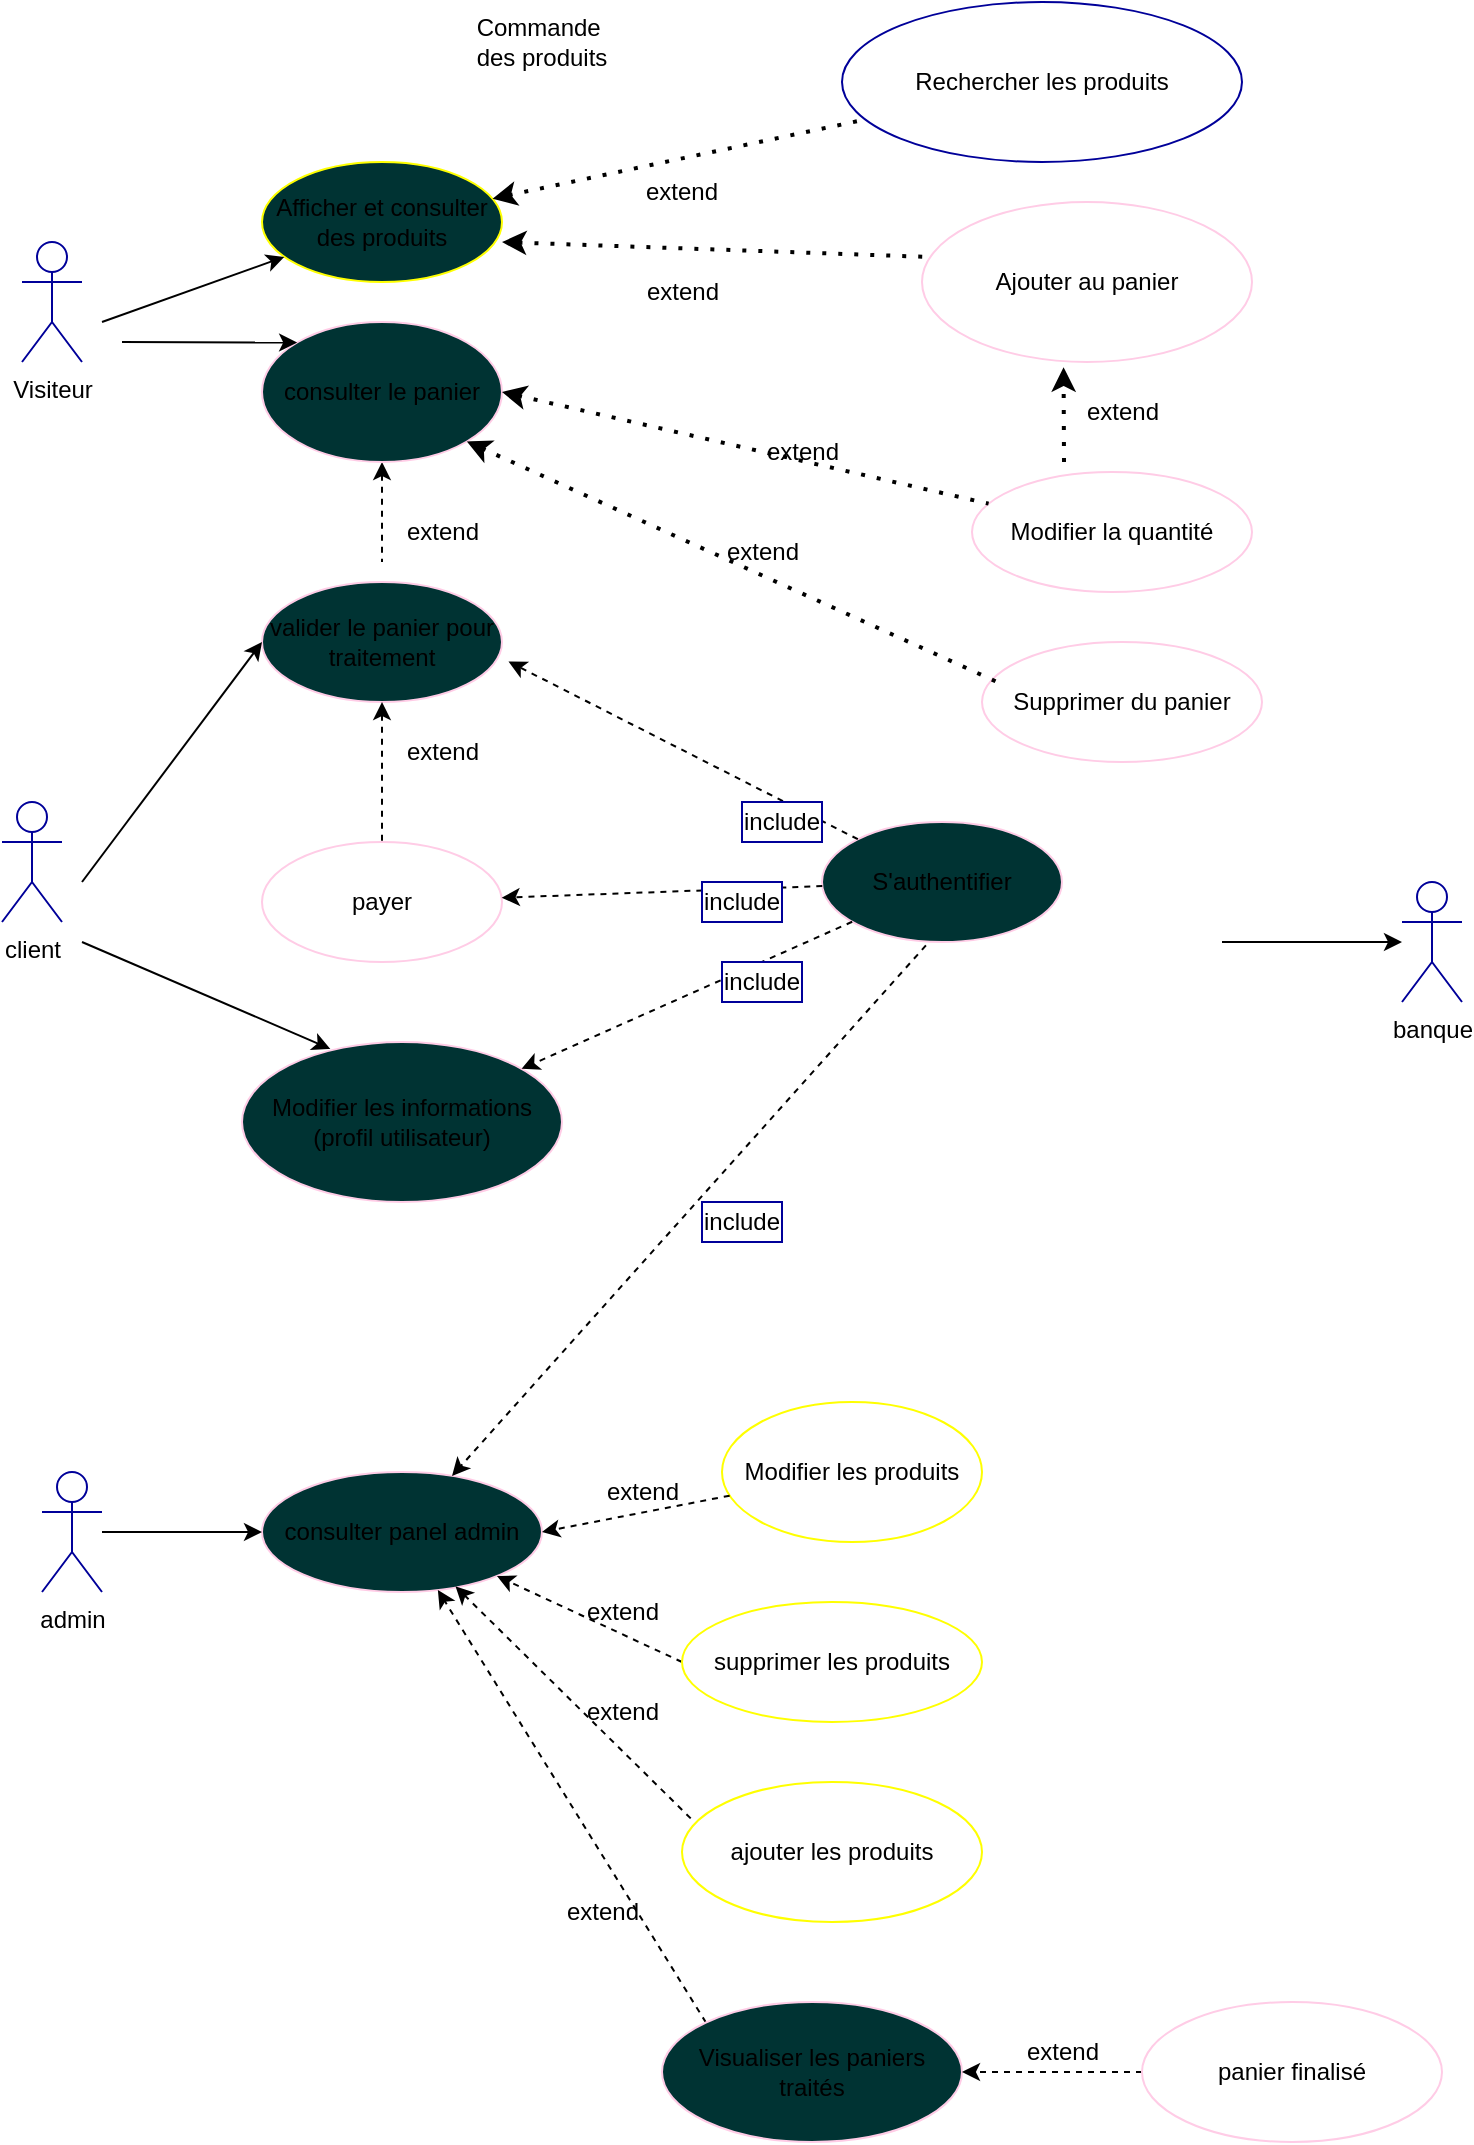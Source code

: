 <mxfile>
    <diagram id="g8NQyCKhctxddYFtt-D-" name="Page-1">
        <mxGraphModel dx="1881" dy="328" grid="1" gridSize="10" guides="1" tooltips="1" connect="1" arrows="1" fold="1" page="1" pageScale="1" pageWidth="850" pageHeight="1100" background="none" math="0" shadow="0">
            <root>
                <mxCell id="0"/>
                <mxCell id="1" parent="0"/>
                <mxCell id="12" value="Visiteur" style="shape=umlActor;verticalLabelPosition=bottom;verticalAlign=top;html=1;outlineConnect=0;strokeColor=#000099;" parent="1" vertex="1">
                    <mxGeometry x="-840" y="120" width="30" height="60" as="geometry"/>
                </mxCell>
                <mxCell id="13" value="client" style="shape=umlActor;verticalLabelPosition=bottom;verticalAlign=top;html=1;outlineConnect=0;strokeColor=#000099;" parent="1" vertex="1">
                    <mxGeometry x="-850" y="400" width="30" height="60" as="geometry"/>
                </mxCell>
                <mxCell id="15" value="banque" style="shape=umlActor;verticalLabelPosition=bottom;verticalAlign=top;html=1;outlineConnect=0;strokeColor=#000099;" parent="1" vertex="1">
                    <mxGeometry x="-150" y="440" width="30" height="60" as="geometry"/>
                </mxCell>
                <mxCell id="23" value="Commande&amp;nbsp;&lt;br&gt;des produits" style="text;align=center;html=1;verticalAlign=middle;whiteSpace=wrap;rounded=0;" parent="1" vertex="1">
                    <mxGeometry x="-640" width="120" height="40" as="geometry"/>
                </mxCell>
                <mxCell id="27" value="Afficher et consulter des produits" style="ellipse;whiteSpace=wrap;html=1;strokeColor=#FFFF00;fillColor=#003333;" parent="1" vertex="1">
                    <mxGeometry x="-720" y="80" width="120" height="60" as="geometry"/>
                </mxCell>
                <mxCell id="55" value="" style="edgeStyle=none;html=1;" parent="1" edge="1">
                    <mxGeometry relative="1" as="geometry">
                        <mxPoint x="-770" y="380" as="sourcePoint"/>
                        <mxPoint x="-770" y="380" as="targetPoint"/>
                    </mxGeometry>
                </mxCell>
                <mxCell id="28" value="S'authentifier" style="ellipse;whiteSpace=wrap;html=1;strokeColor=#FFCCE6;fillColor=#003333;" parent="1" vertex="1">
                    <mxGeometry x="-440" y="410" width="120" height="60" as="geometry"/>
                </mxCell>
                <mxCell id="30" value="valider le panier pour traitement" style="ellipse;whiteSpace=wrap;html=1;strokeColor=#FFCCE6;fillColor=#003333;" parent="1" vertex="1">
                    <mxGeometry x="-720" y="290" width="120" height="60" as="geometry"/>
                </mxCell>
                <mxCell id="36" value="Ajouter au panier" style="ellipse;whiteSpace=wrap;html=1;strokeColor=#FFCCE6;" parent="1" vertex="1">
                    <mxGeometry x="-390" y="100" width="165" height="80" as="geometry"/>
                </mxCell>
                <mxCell id="37" value="Rechercher les produits" style="ellipse;whiteSpace=wrap;html=1;strokeColor=#000099;" parent="1" vertex="1">
                    <mxGeometry x="-430" width="200" height="80" as="geometry"/>
                </mxCell>
                <mxCell id="39" value="Modifier les informations&lt;br&gt;(profil utilisateur)" style="ellipse;whiteSpace=wrap;html=1;strokeColor=#FFCCE6;fillColor=#003333;" parent="1" vertex="1">
                    <mxGeometry x="-730" y="520" width="160" height="80" as="geometry"/>
                </mxCell>
                <mxCell id="40" value="payer" style="ellipse;whiteSpace=wrap;html=1;strokeColor=#FFCCE6;" parent="1" vertex="1">
                    <mxGeometry x="-720" y="420" width="120" height="60" as="geometry"/>
                </mxCell>
                <mxCell id="46" value="" style="endArrow=none;dashed=1;html=1;dashPattern=1 3;strokeWidth=2;endFill=0;startArrow=classic;startFill=1;exitX=1;exitY=0.667;exitDx=0;exitDy=0;exitPerimeter=0;entryX=0.002;entryY=0.342;entryDx=0;entryDy=0;entryPerimeter=0;" parent="1" source="27" edge="1" target="36">
                    <mxGeometry width="50" height="50" relative="1" as="geometry">
                        <mxPoint x="-630" y="170" as="sourcePoint"/>
                        <mxPoint x="-470" y="90" as="targetPoint"/>
                        <Array as="points"/>
                    </mxGeometry>
                </mxCell>
                <mxCell id="48" value="" style="endArrow=none;dashed=1;html=1;dashPattern=1 3;strokeWidth=2;startArrow=classic;startFill=1;endFill=0;" parent="1" source="27" edge="1" target="37">
                    <mxGeometry width="50" height="50" relative="1" as="geometry">
                        <mxPoint x="-630" y="215" as="sourcePoint"/>
                        <mxPoint x="-480" y="280" as="targetPoint"/>
                    </mxGeometry>
                </mxCell>
                <mxCell id="60" value="" style="endArrow=classic;html=1;" parent="1" edge="1">
                    <mxGeometry width="50" height="50" relative="1" as="geometry">
                        <mxPoint x="-490" y="200" as="sourcePoint"/>
                        <mxPoint x="-490" y="200" as="targetPoint"/>
                        <Array as="points">
                            <mxPoint x="-490" y="200"/>
                        </Array>
                    </mxGeometry>
                </mxCell>
                <mxCell id="61" value="" style="endArrow=classic;html=1;" parent="1" edge="1">
                    <mxGeometry width="50" height="50" relative="1" as="geometry">
                        <mxPoint x="-490" y="120" as="sourcePoint"/>
                        <mxPoint x="-490" y="120" as="targetPoint"/>
                        <Array as="points">
                            <mxPoint x="-490" y="120"/>
                        </Array>
                    </mxGeometry>
                </mxCell>
                <mxCell id="64" value="" style="endArrow=classic;html=1;" parent="1" edge="1">
                    <mxGeometry width="50" height="50" relative="1" as="geometry">
                        <mxPoint x="-490" y="400" as="sourcePoint"/>
                        <mxPoint x="-490" y="400" as="targetPoint"/>
                    </mxGeometry>
                </mxCell>
                <mxCell id="67" value="admin" style="shape=umlActor;verticalLabelPosition=bottom;verticalAlign=top;html=1;outlineConnect=0;strokeColor=#000099;" parent="1" vertex="1">
                    <mxGeometry x="-830" y="735" width="30" height="60" as="geometry"/>
                </mxCell>
                <mxCell id="110" value="consulter panel admin" style="ellipse;whiteSpace=wrap;html=1;strokeColor=#FFCCE6;fillColor=#003333;" parent="1" vertex="1">
                    <mxGeometry x="-720" y="735" width="140" height="60" as="geometry"/>
                </mxCell>
                <mxCell id="111" value="" style="endArrow=classic;html=1;entryX=0;entryY=0.5;entryDx=0;entryDy=0;" parent="1" source="67" target="110" edge="1">
                    <mxGeometry width="50" height="50" relative="1" as="geometry">
                        <mxPoint x="-480" y="710" as="sourcePoint"/>
                        <mxPoint x="-770" y="670" as="targetPoint"/>
                    </mxGeometry>
                </mxCell>
                <mxCell id="114" value="" style="endArrow=classic;html=1;" parent="1" target="15" edge="1">
                    <mxGeometry width="50" height="50" relative="1" as="geometry">
                        <mxPoint x="-240" y="470" as="sourcePoint"/>
                        <mxPoint x="-200" y="370" as="targetPoint"/>
                    </mxGeometry>
                </mxCell>
                <mxCell id="115" value="extend" style="text;strokeColor=none;align=center;fillColor=none;html=1;verticalAlign=middle;whiteSpace=wrap;rounded=0;" parent="1" vertex="1">
                    <mxGeometry x="-540" y="80" width="60" height="30" as="geometry"/>
                </mxCell>
                <mxCell id="124" value="extend" style="text;html=1;align=center;verticalAlign=middle;resizable=0;points=[];autosize=1;strokeColor=none;fillColor=none;" parent="1" vertex="1">
                    <mxGeometry x="-540" y="130" width="60" height="30" as="geometry"/>
                </mxCell>
                <mxCell id="137" value="" style="edgeStyle=none;html=1;dashed=1;" parent="1" source="28" target="40" edge="1">
                    <mxGeometry relative="1" as="geometry"/>
                </mxCell>
                <mxCell id="139" value="" style="edgeStyle=none;html=1;dashed=1;entryX=1.027;entryY=0.663;entryDx=0;entryDy=0;entryPerimeter=0;" parent="1" source="28" target="30" edge="1">
                    <mxGeometry relative="1" as="geometry">
                        <mxPoint x="-560" y="490" as="targetPoint"/>
                        <Array as="points"/>
                    </mxGeometry>
                </mxCell>
                <mxCell id="125" value="include" style="rounded=0;whiteSpace=wrap;html=1;strokeColor=#000099;" parent="1" vertex="1">
                    <mxGeometry x="-500" y="440" width="40" height="20" as="geometry"/>
                </mxCell>
                <mxCell id="131" value="" style="edgeStyle=none;html=1;dashed=1;" parent="1" source="28" target="39" edge="1">
                    <mxGeometry relative="1" as="geometry"/>
                </mxCell>
                <mxCell id="127" value="include" style="rounded=0;whiteSpace=wrap;html=1;strokeColor=#000099;" parent="1" vertex="1">
                    <mxGeometry x="-480" y="400" width="40" height="20" as="geometry"/>
                </mxCell>
                <mxCell id="140" value="include" style="rounded=0;whiteSpace=wrap;html=1;strokeColor=#000099;" parent="1" vertex="1">
                    <mxGeometry x="-490" y="480" width="40" height="20" as="geometry"/>
                </mxCell>
                <mxCell id="144" value="" style="edgeStyle=none;html=1;dashed=1;exitX=0.433;exitY=1.028;exitDx=0;exitDy=0;exitPerimeter=0;" parent="1" source="28" target="110" edge="1">
                    <mxGeometry relative="1" as="geometry">
                        <mxPoint x="-398" y="710" as="targetPoint"/>
                    </mxGeometry>
                </mxCell>
                <mxCell id="142" value="include" style="rounded=0;whiteSpace=wrap;html=1;strokeColor=#000099;" parent="1" vertex="1">
                    <mxGeometry x="-500" y="600" width="40" height="20" as="geometry"/>
                </mxCell>
                <mxCell id="146" style="edgeStyle=none;html=1;entryX=0.276;entryY=0.043;entryDx=0;entryDy=0;entryPerimeter=0;" edge="1" parent="1" target="39">
                    <mxGeometry relative="1" as="geometry">
                        <mxPoint x="-760" y="400" as="targetPoint"/>
                        <mxPoint x="-810" y="470" as="sourcePoint"/>
                        <Array as="points"/>
                    </mxGeometry>
                </mxCell>
                <mxCell id="147" style="edgeStyle=none;html=1;entryX=0;entryY=0.5;entryDx=0;entryDy=0;" edge="1" parent="1" target="30">
                    <mxGeometry relative="1" as="geometry">
                        <mxPoint x="-750" y="410" as="targetPoint"/>
                        <mxPoint x="-810" y="440" as="sourcePoint"/>
                        <Array as="points"/>
                    </mxGeometry>
                </mxCell>
                <mxCell id="148" style="edgeStyle=none;html=1;dashed=1;endArrow=none;endFill=0;startArrow=classic;startFill=1;" edge="1" parent="1" source="156">
                    <mxGeometry relative="1" as="geometry">
                        <mxPoint x="-660" y="280" as="targetPoint"/>
                        <mxPoint x="-830" y="250" as="sourcePoint"/>
                        <Array as="points"/>
                    </mxGeometry>
                </mxCell>
                <mxCell id="149" value="extend" style="text;html=1;align=center;verticalAlign=middle;resizable=0;points=[];autosize=1;strokeColor=none;fillColor=none;" vertex="1" parent="1">
                    <mxGeometry x="-660" y="250" width="60" height="30" as="geometry"/>
                </mxCell>
                <mxCell id="150" style="edgeStyle=none;html=1;dashed=1;entryX=0.5;entryY=0;entryDx=0;entryDy=0;exitX=0.5;exitY=1;exitDx=0;exitDy=0;endArrow=none;endFill=0;startArrow=classic;startFill=1;" edge="1" parent="1" source="30" target="40">
                    <mxGeometry relative="1" as="geometry">
                        <mxPoint x="-607.574" y="308.787" as="targetPoint"/>
                        <mxPoint x="-418.596" y="268.551" as="sourcePoint"/>
                        <Array as="points"/>
                    </mxGeometry>
                </mxCell>
                <mxCell id="151" value="extend" style="text;html=1;align=center;verticalAlign=middle;resizable=0;points=[];autosize=1;strokeColor=none;fillColor=none;" vertex="1" parent="1">
                    <mxGeometry x="-660" y="360" width="60" height="30" as="geometry"/>
                </mxCell>
                <mxCell id="152" value="Supprimer du panier" style="ellipse;whiteSpace=wrap;html=1;strokeColor=#FFCCE6;" vertex="1" parent="1">
                    <mxGeometry x="-360" y="320" width="140" height="60" as="geometry"/>
                </mxCell>
                <mxCell id="153" value="Modifier la quantité" style="ellipse;whiteSpace=wrap;html=1;strokeColor=#FFCCE6;" vertex="1" parent="1">
                    <mxGeometry x="-365" y="235" width="140" height="60" as="geometry"/>
                </mxCell>
                <mxCell id="156" value="consulter le panier" style="ellipse;whiteSpace=wrap;html=1;strokeColor=#FFCCE6;fillColor=#003333;" vertex="1" parent="1">
                    <mxGeometry x="-720" y="160" width="120" height="70" as="geometry"/>
                </mxCell>
                <mxCell id="157" style="edgeStyle=none;html=1;" edge="1" parent="1" target="27">
                    <mxGeometry relative="1" as="geometry">
                        <mxPoint x="-710" y="330" as="targetPoint"/>
                        <mxPoint x="-800" y="160" as="sourcePoint"/>
                        <Array as="points"/>
                    </mxGeometry>
                </mxCell>
                <mxCell id="158" style="edgeStyle=none;html=1;entryX=0;entryY=0;entryDx=0;entryDy=0;" edge="1" parent="1" target="156">
                    <mxGeometry relative="1" as="geometry">
                        <mxPoint x="-736.852" y="148.741" as="targetPoint"/>
                        <mxPoint x="-790" y="170" as="sourcePoint"/>
                        <Array as="points"/>
                    </mxGeometry>
                </mxCell>
                <mxCell id="159" value="" style="endArrow=none;dashed=1;html=1;dashPattern=1 3;strokeWidth=2;endFill=0;startArrow=classic;startFill=1;exitX=1;exitY=0.5;exitDx=0;exitDy=0;" edge="1" parent="1" source="156" target="153">
                    <mxGeometry width="50" height="50" relative="1" as="geometry">
                        <mxPoint x="-630" y="140.02" as="sourcePoint"/>
                        <mxPoint x="-379.67" y="137.36" as="targetPoint"/>
                        <Array as="points"/>
                    </mxGeometry>
                </mxCell>
                <mxCell id="160" value="" style="endArrow=none;dashed=1;html=1;dashPattern=1 3;strokeWidth=2;endFill=0;startArrow=classic;startFill=1;exitX=1;exitY=1;exitDx=0;exitDy=0;entryX=0.054;entryY=0.333;entryDx=0;entryDy=0;entryPerimeter=0;" edge="1" parent="1" source="156" target="152">
                    <mxGeometry width="50" height="50" relative="1" as="geometry">
                        <mxPoint x="-620" y="150.02" as="sourcePoint"/>
                        <mxPoint x="-369.67" y="147.36" as="targetPoint"/>
                        <Array as="points"/>
                    </mxGeometry>
                </mxCell>
                <mxCell id="161" value="" style="endArrow=classic;dashed=1;html=1;dashPattern=1 3;strokeWidth=2;endFill=1;startArrow=none;startFill=0;entryX=0.429;entryY=1.033;entryDx=0;entryDy=0;entryPerimeter=0;" edge="1" parent="1" target="36">
                    <mxGeometry width="50" height="50" relative="1" as="geometry">
                        <mxPoint x="-319" y="230" as="sourcePoint"/>
                        <mxPoint x="-359.67" y="157.36" as="targetPoint"/>
                        <Array as="points"/>
                    </mxGeometry>
                </mxCell>
                <mxCell id="162" value="extend" style="text;html=1;align=center;verticalAlign=middle;resizable=0;points=[];autosize=1;strokeColor=none;fillColor=none;" vertex="1" parent="1">
                    <mxGeometry x="-320" y="190" width="60" height="30" as="geometry"/>
                </mxCell>
                <mxCell id="163" value="extend" style="text;html=1;align=center;verticalAlign=middle;resizable=0;points=[];autosize=1;strokeColor=none;fillColor=none;" vertex="1" parent="1">
                    <mxGeometry x="-500" y="260" width="60" height="30" as="geometry"/>
                </mxCell>
                <mxCell id="164" value="extend" style="text;html=1;align=center;verticalAlign=middle;resizable=0;points=[];autosize=1;strokeColor=none;fillColor=none;" vertex="1" parent="1">
                    <mxGeometry x="-480" y="210" width="60" height="30" as="geometry"/>
                </mxCell>
                <mxCell id="165" value="Modifier les produits" style="ellipse;whiteSpace=wrap;html=1;strokeColor=#FFFF00;" vertex="1" parent="1">
                    <mxGeometry x="-490" y="700" width="130" height="70" as="geometry"/>
                </mxCell>
                <mxCell id="178" style="edgeStyle=none;html=1;exitX=0.029;exitY=0.26;exitDx=0;exitDy=0;entryX=0.691;entryY=0.953;entryDx=0;entryDy=0;entryPerimeter=0;dashed=1;startArrow=none;startFill=0;endArrow=classic;endFill=1;exitPerimeter=0;" edge="1" parent="1" source="166" target="110">
                    <mxGeometry relative="1" as="geometry"/>
                </mxCell>
                <mxCell id="166" value="ajouter les produits" style="ellipse;whiteSpace=wrap;html=1;strokeColor=#FFFF00;" vertex="1" parent="1">
                    <mxGeometry x="-510" y="890" width="150" height="70" as="geometry"/>
                </mxCell>
                <mxCell id="177" style="edgeStyle=none;html=1;exitX=0;exitY=0.5;exitDx=0;exitDy=0;dashed=1;startArrow=none;startFill=0;endArrow=classic;endFill=1;" edge="1" parent="1" source="167" target="110">
                    <mxGeometry relative="1" as="geometry"/>
                </mxCell>
                <mxCell id="167" value="supprimer les produits" style="ellipse;whiteSpace=wrap;html=1;strokeColor=#FFFF00;" vertex="1" parent="1">
                    <mxGeometry x="-510" y="800" width="150" height="60" as="geometry"/>
                </mxCell>
                <mxCell id="176" value="" style="edgeStyle=none;html=1;dashed=1;entryX=1;entryY=0.5;entryDx=0;entryDy=0;" edge="1" parent="1" source="165" target="110">
                    <mxGeometry relative="1" as="geometry">
                        <mxPoint x="-610" y="740" as="targetPoint"/>
                        <mxPoint x="-520" y="830" as="sourcePoint"/>
                    </mxGeometry>
                </mxCell>
                <mxCell id="179" value="extend" style="text;html=1;align=center;verticalAlign=middle;resizable=0;points=[];autosize=1;strokeColor=none;fillColor=none;" vertex="1" parent="1">
                    <mxGeometry x="-570" y="840" width="60" height="30" as="geometry"/>
                </mxCell>
                <mxCell id="180" value="extend" style="text;html=1;align=center;verticalAlign=middle;resizable=0;points=[];autosize=1;strokeColor=none;fillColor=none;" vertex="1" parent="1">
                    <mxGeometry x="-570" y="790" width="60" height="30" as="geometry"/>
                </mxCell>
                <mxCell id="181" value="extend" style="text;html=1;align=center;verticalAlign=middle;resizable=0;points=[];autosize=1;strokeColor=none;fillColor=none;" vertex="1" parent="1">
                    <mxGeometry x="-560" y="730" width="60" height="30" as="geometry"/>
                </mxCell>
                <mxCell id="183" style="edgeStyle=none;html=1;exitX=0;exitY=0;exitDx=0;exitDy=0;dashed=1;startArrow=none;startFill=0;endArrow=classic;endFill=1;" edge="1" parent="1" source="182" target="110">
                    <mxGeometry relative="1" as="geometry"/>
                </mxCell>
                <mxCell id="182" value="Visualiser les paniers traités" style="ellipse;whiteSpace=wrap;html=1;strokeColor=#FFCCE6;fillColor=#003333;" vertex="1" parent="1">
                    <mxGeometry x="-520" y="1000" width="150" height="70" as="geometry"/>
                </mxCell>
                <mxCell id="184" value="extend" style="text;html=1;align=center;verticalAlign=middle;resizable=0;points=[];autosize=1;strokeColor=none;fillColor=none;" vertex="1" parent="1">
                    <mxGeometry x="-580" y="940" width="60" height="30" as="geometry"/>
                </mxCell>
                <mxCell id="187" style="edgeStyle=none;html=1;exitX=0;exitY=0.5;exitDx=0;exitDy=0;entryX=1;entryY=0.5;entryDx=0;entryDy=0;dashed=1;startArrow=none;startFill=0;endArrow=classic;endFill=1;" edge="1" parent="1" source="186" target="182">
                    <mxGeometry relative="1" as="geometry"/>
                </mxCell>
                <mxCell id="186" value="panier finalisé" style="ellipse;whiteSpace=wrap;html=1;strokeColor=#FFCCE6;" vertex="1" parent="1">
                    <mxGeometry x="-280" y="1000" width="150" height="70" as="geometry"/>
                </mxCell>
                <mxCell id="188" value="extend" style="text;html=1;align=center;verticalAlign=middle;resizable=0;points=[];autosize=1;strokeColor=none;fillColor=none;" vertex="1" parent="1">
                    <mxGeometry x="-350" y="1010" width="60" height="30" as="geometry"/>
                </mxCell>
            </root>
        </mxGraphModel>
    </diagram>
</mxfile>